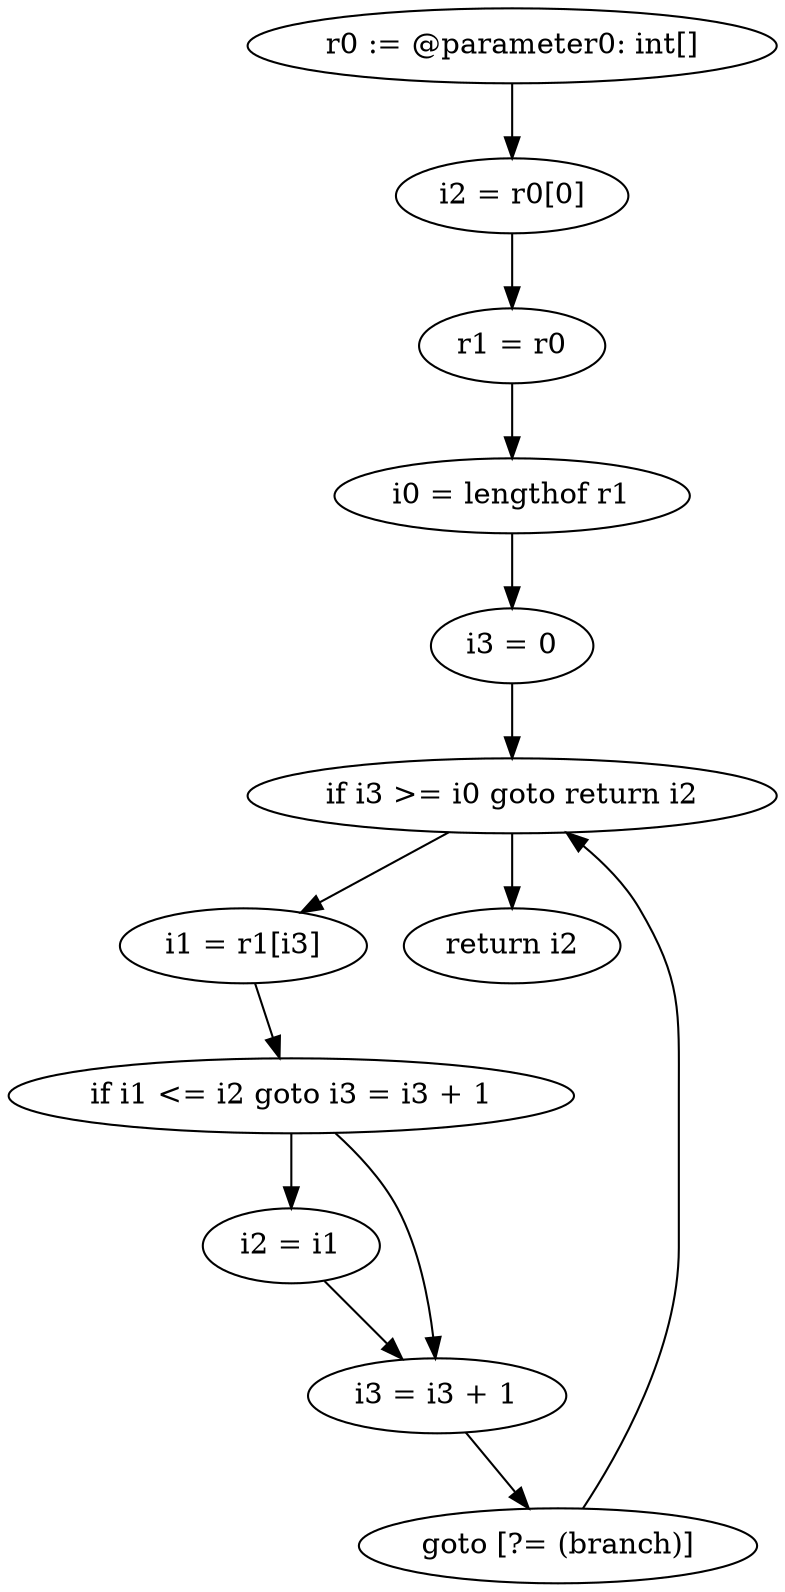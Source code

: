digraph "unitGraph" {
    "r0 := @parameter0: int[]"
    "i2 = r0[0]"
    "r1 = r0"
    "i0 = lengthof r1"
    "i3 = 0"
    "if i3 >= i0 goto return i2"
    "i1 = r1[i3]"
    "if i1 <= i2 goto i3 = i3 + 1"
    "i2 = i1"
    "i3 = i3 + 1"
    "goto [?= (branch)]"
    "return i2"
    "r0 := @parameter0: int[]"->"i2 = r0[0]";
    "i2 = r0[0]"->"r1 = r0";
    "r1 = r0"->"i0 = lengthof r1";
    "i0 = lengthof r1"->"i3 = 0";
    "i3 = 0"->"if i3 >= i0 goto return i2";
    "if i3 >= i0 goto return i2"->"i1 = r1[i3]";
    "if i3 >= i0 goto return i2"->"return i2";
    "i1 = r1[i3]"->"if i1 <= i2 goto i3 = i3 + 1";
    "if i1 <= i2 goto i3 = i3 + 1"->"i2 = i1";
    "if i1 <= i2 goto i3 = i3 + 1"->"i3 = i3 + 1";
    "i2 = i1"->"i3 = i3 + 1";
    "i3 = i3 + 1"->"goto [?= (branch)]";
    "goto [?= (branch)]"->"if i3 >= i0 goto return i2";
}
